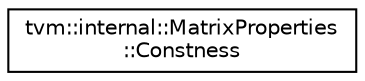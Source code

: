 digraph "Graphical Class Hierarchy"
{
  edge [fontname="Helvetica",fontsize="10",labelfontname="Helvetica",labelfontsize="10"];
  node [fontname="Helvetica",fontsize="10",shape=record];
  rankdir="LR";
  Node0 [label="tvm::internal::MatrixProperties\l::Constness",height=0.2,width=0.4,color="black", fillcolor="white", style="filled",URL="$structtvm_1_1internal_1_1MatrixProperties_1_1Constness.html"];
}

